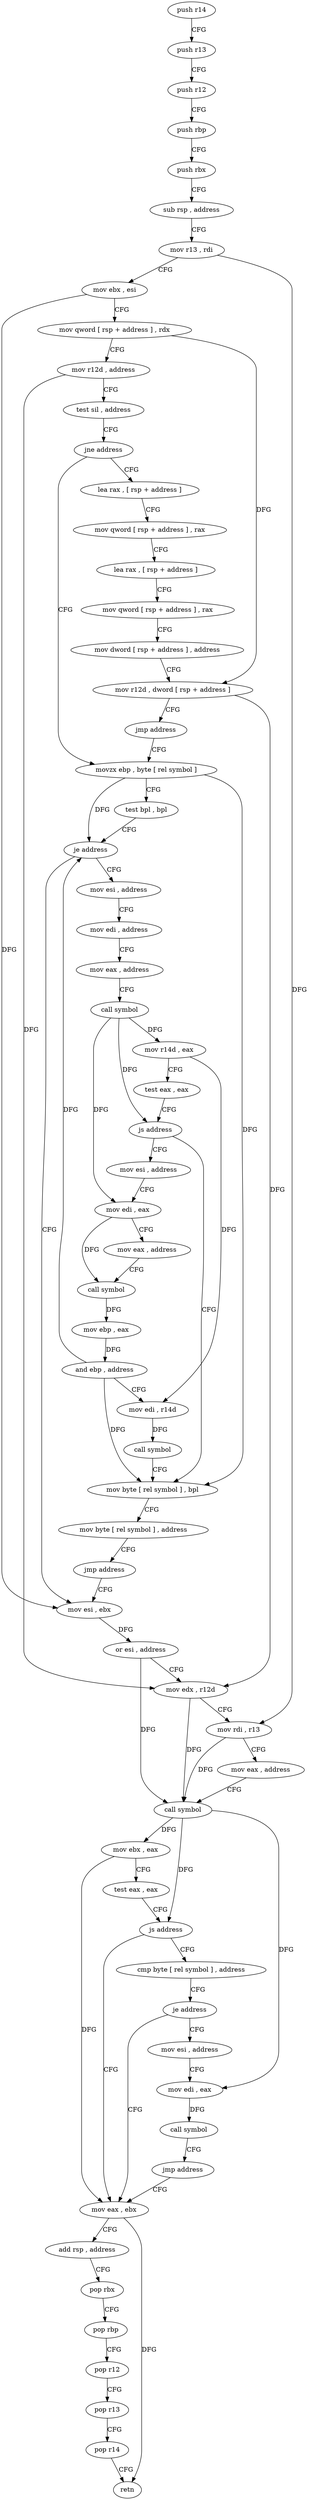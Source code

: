 digraph "func" {
"4259373" [label = "push r14" ]
"4259375" [label = "push r13" ]
"4259377" [label = "push r12" ]
"4259379" [label = "push rbp" ]
"4259380" [label = "push rbx" ]
"4259381" [label = "sub rsp , address" ]
"4259385" [label = "mov r13 , rdi" ]
"4259388" [label = "mov ebx , esi" ]
"4259390" [label = "mov qword [ rsp + address ] , rdx" ]
"4259395" [label = "mov r12d , address" ]
"4259401" [label = "test sil , address" ]
"4259405" [label = "jne address" ]
"4259477" [label = "lea rax , [ rsp + address ]" ]
"4259407" [label = "movzx ebp , byte [ rel symbol ]" ]
"4259485" [label = "mov qword [ rsp + address ] , rax" ]
"4259490" [label = "lea rax , [ rsp + address ]" ]
"4259495" [label = "mov qword [ rsp + address ] , rax" ]
"4259500" [label = "mov dword [ rsp + address ] , address" ]
"4259508" [label = "mov r12d , dword [ rsp + address ]" ]
"4259513" [label = "jmp address" ]
"4259414" [label = "test bpl , bpl" ]
"4259417" [label = "je address" ]
"4259515" [label = "mov esi , address" ]
"4259419" [label = "mov esi , ebx" ]
"4259520" [label = "mov edi , address" ]
"4259525" [label = "mov eax , address" ]
"4259530" [label = "call symbol" ]
"4259535" [label = "mov r14d , eax" ]
"4259538" [label = "test eax , eax" ]
"4259540" [label = "js address" ]
"4259572" [label = "mov byte [ rel symbol ] , bpl" ]
"4259542" [label = "mov esi , address" ]
"4259421" [label = "or esi , address" ]
"4259427" [label = "mov edx , r12d" ]
"4259430" [label = "mov rdi , r13" ]
"4259433" [label = "mov eax , address" ]
"4259438" [label = "call symbol" ]
"4259443" [label = "mov ebx , eax" ]
"4259445" [label = "test eax , eax" ]
"4259447" [label = "js address" ]
"4259462" [label = "mov eax , ebx" ]
"4259449" [label = "cmp byte [ rel symbol ] , address" ]
"4259579" [label = "mov byte [ rel symbol ] , address" ]
"4259586" [label = "jmp address" ]
"4259547" [label = "mov edi , eax" ]
"4259549" [label = "mov eax , address" ]
"4259554" [label = "call symbol" ]
"4259559" [label = "mov ebp , eax" ]
"4259561" [label = "and ebp , address" ]
"4259564" [label = "mov edi , r14d" ]
"4259567" [label = "call symbol" ]
"4259464" [label = "add rsp , address" ]
"4259468" [label = "pop rbx" ]
"4259469" [label = "pop rbp" ]
"4259470" [label = "pop r12" ]
"4259472" [label = "pop r13" ]
"4259474" [label = "pop r14" ]
"4259476" [label = "retn" ]
"4259456" [label = "je address" ]
"4259591" [label = "mov esi , address" ]
"4259596" [label = "mov edi , eax" ]
"4259598" [label = "call symbol" ]
"4259603" [label = "jmp address" ]
"4259373" -> "4259375" [ label = "CFG" ]
"4259375" -> "4259377" [ label = "CFG" ]
"4259377" -> "4259379" [ label = "CFG" ]
"4259379" -> "4259380" [ label = "CFG" ]
"4259380" -> "4259381" [ label = "CFG" ]
"4259381" -> "4259385" [ label = "CFG" ]
"4259385" -> "4259388" [ label = "CFG" ]
"4259385" -> "4259430" [ label = "DFG" ]
"4259388" -> "4259390" [ label = "CFG" ]
"4259388" -> "4259419" [ label = "DFG" ]
"4259390" -> "4259395" [ label = "CFG" ]
"4259390" -> "4259508" [ label = "DFG" ]
"4259395" -> "4259401" [ label = "CFG" ]
"4259395" -> "4259427" [ label = "DFG" ]
"4259401" -> "4259405" [ label = "CFG" ]
"4259405" -> "4259477" [ label = "CFG" ]
"4259405" -> "4259407" [ label = "CFG" ]
"4259477" -> "4259485" [ label = "CFG" ]
"4259407" -> "4259414" [ label = "CFG" ]
"4259407" -> "4259417" [ label = "DFG" ]
"4259407" -> "4259572" [ label = "DFG" ]
"4259485" -> "4259490" [ label = "CFG" ]
"4259490" -> "4259495" [ label = "CFG" ]
"4259495" -> "4259500" [ label = "CFG" ]
"4259500" -> "4259508" [ label = "CFG" ]
"4259508" -> "4259513" [ label = "CFG" ]
"4259508" -> "4259427" [ label = "DFG" ]
"4259513" -> "4259407" [ label = "CFG" ]
"4259414" -> "4259417" [ label = "CFG" ]
"4259417" -> "4259515" [ label = "CFG" ]
"4259417" -> "4259419" [ label = "CFG" ]
"4259515" -> "4259520" [ label = "CFG" ]
"4259419" -> "4259421" [ label = "DFG" ]
"4259520" -> "4259525" [ label = "CFG" ]
"4259525" -> "4259530" [ label = "CFG" ]
"4259530" -> "4259535" [ label = "DFG" ]
"4259530" -> "4259540" [ label = "DFG" ]
"4259530" -> "4259547" [ label = "DFG" ]
"4259535" -> "4259538" [ label = "CFG" ]
"4259535" -> "4259564" [ label = "DFG" ]
"4259538" -> "4259540" [ label = "CFG" ]
"4259540" -> "4259572" [ label = "CFG" ]
"4259540" -> "4259542" [ label = "CFG" ]
"4259572" -> "4259579" [ label = "CFG" ]
"4259542" -> "4259547" [ label = "CFG" ]
"4259421" -> "4259427" [ label = "CFG" ]
"4259421" -> "4259438" [ label = "DFG" ]
"4259427" -> "4259430" [ label = "CFG" ]
"4259427" -> "4259438" [ label = "DFG" ]
"4259430" -> "4259433" [ label = "CFG" ]
"4259430" -> "4259438" [ label = "DFG" ]
"4259433" -> "4259438" [ label = "CFG" ]
"4259438" -> "4259443" [ label = "DFG" ]
"4259438" -> "4259447" [ label = "DFG" ]
"4259438" -> "4259596" [ label = "DFG" ]
"4259443" -> "4259445" [ label = "CFG" ]
"4259443" -> "4259462" [ label = "DFG" ]
"4259445" -> "4259447" [ label = "CFG" ]
"4259447" -> "4259462" [ label = "CFG" ]
"4259447" -> "4259449" [ label = "CFG" ]
"4259462" -> "4259464" [ label = "CFG" ]
"4259462" -> "4259476" [ label = "DFG" ]
"4259449" -> "4259456" [ label = "CFG" ]
"4259579" -> "4259586" [ label = "CFG" ]
"4259586" -> "4259419" [ label = "CFG" ]
"4259547" -> "4259549" [ label = "CFG" ]
"4259547" -> "4259554" [ label = "DFG" ]
"4259549" -> "4259554" [ label = "CFG" ]
"4259554" -> "4259559" [ label = "DFG" ]
"4259559" -> "4259561" [ label = "DFG" ]
"4259561" -> "4259564" [ label = "CFG" ]
"4259561" -> "4259417" [ label = "DFG" ]
"4259561" -> "4259572" [ label = "DFG" ]
"4259564" -> "4259567" [ label = "DFG" ]
"4259567" -> "4259572" [ label = "CFG" ]
"4259464" -> "4259468" [ label = "CFG" ]
"4259468" -> "4259469" [ label = "CFG" ]
"4259469" -> "4259470" [ label = "CFG" ]
"4259470" -> "4259472" [ label = "CFG" ]
"4259472" -> "4259474" [ label = "CFG" ]
"4259474" -> "4259476" [ label = "CFG" ]
"4259456" -> "4259591" [ label = "CFG" ]
"4259456" -> "4259462" [ label = "CFG" ]
"4259591" -> "4259596" [ label = "CFG" ]
"4259596" -> "4259598" [ label = "DFG" ]
"4259598" -> "4259603" [ label = "CFG" ]
"4259603" -> "4259462" [ label = "CFG" ]
}
